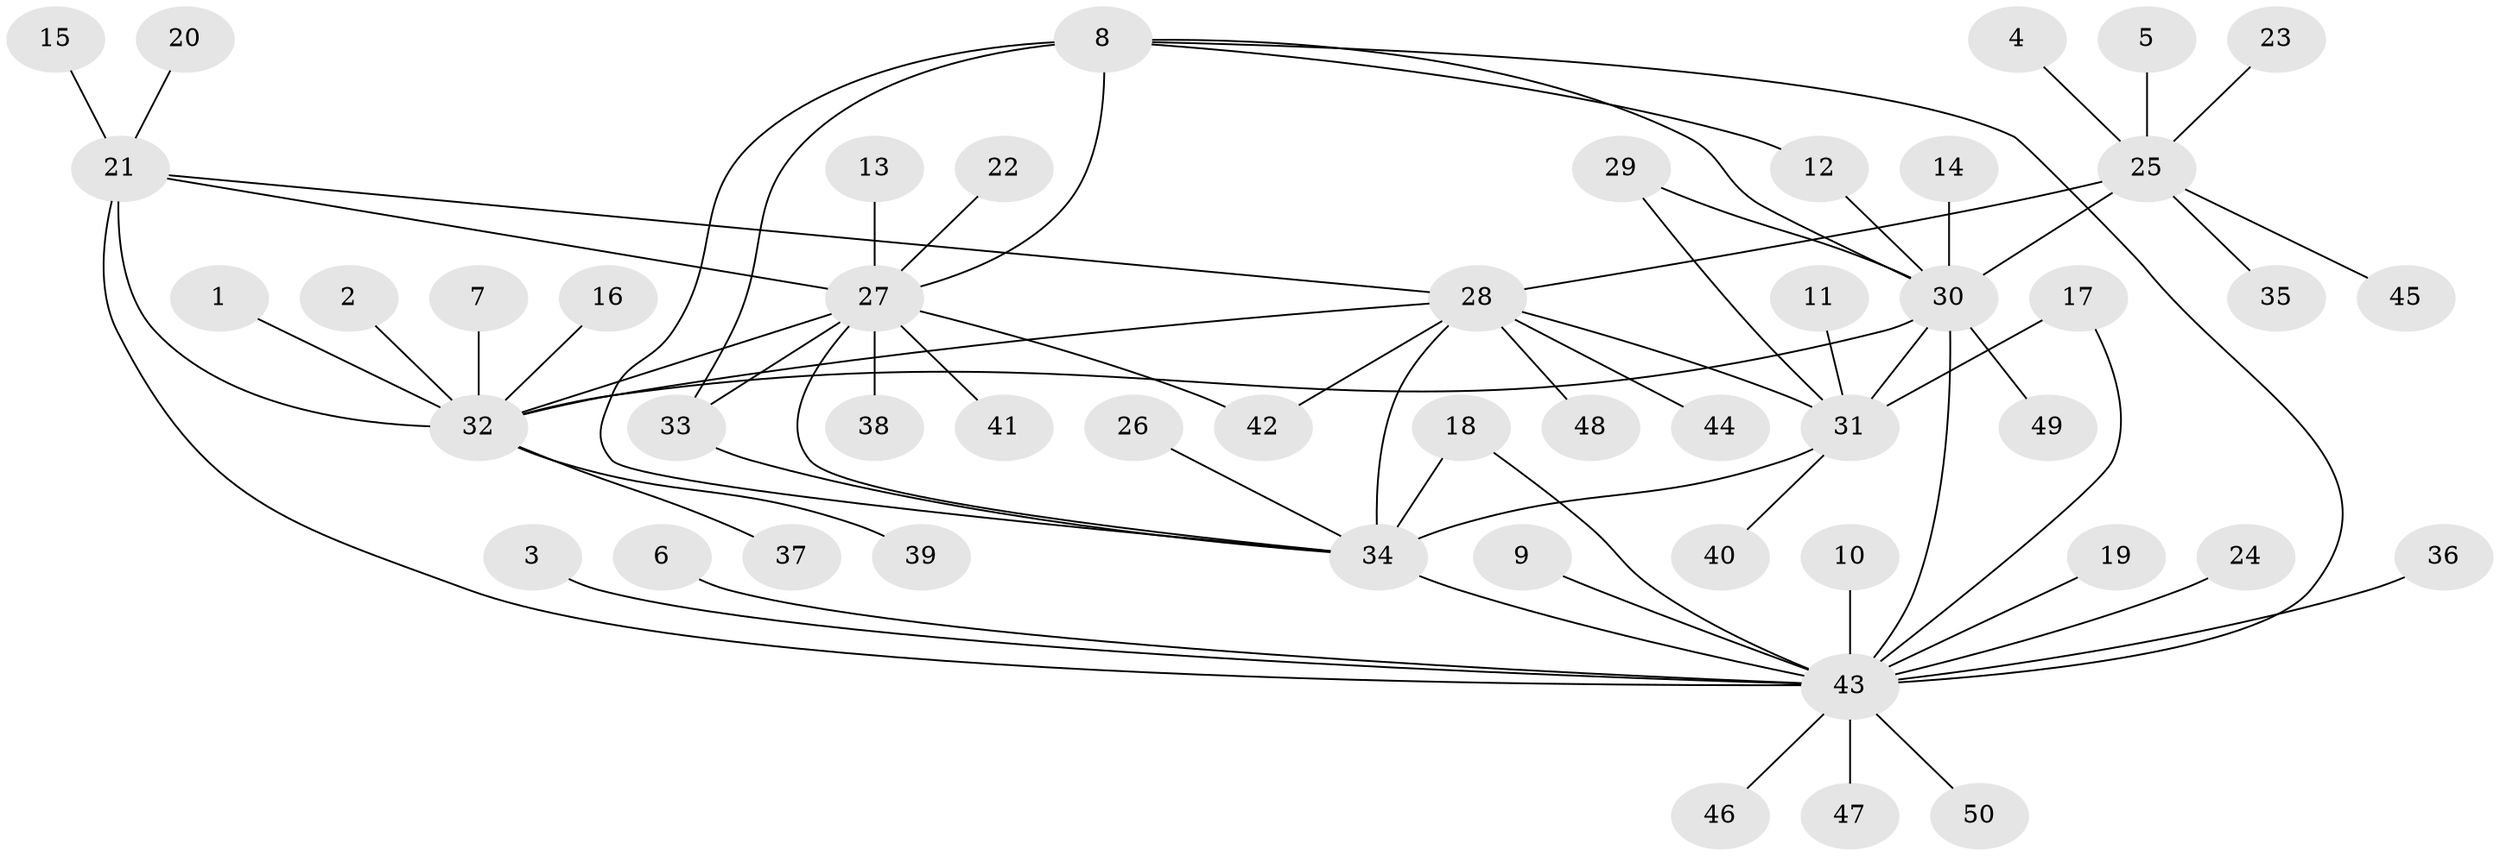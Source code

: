 // original degree distribution, {5: 0.01, 10: 0.02, 7: 0.05, 9: 0.06, 6: 0.06, 8: 0.02, 4: 0.01, 12: 0.02, 1: 0.58, 3: 0.02, 2: 0.15}
// Generated by graph-tools (version 1.1) at 2025/50/03/09/25 03:50:38]
// undirected, 50 vertices, 67 edges
graph export_dot {
graph [start="1"]
  node [color=gray90,style=filled];
  1;
  2;
  3;
  4;
  5;
  6;
  7;
  8;
  9;
  10;
  11;
  12;
  13;
  14;
  15;
  16;
  17;
  18;
  19;
  20;
  21;
  22;
  23;
  24;
  25;
  26;
  27;
  28;
  29;
  30;
  31;
  32;
  33;
  34;
  35;
  36;
  37;
  38;
  39;
  40;
  41;
  42;
  43;
  44;
  45;
  46;
  47;
  48;
  49;
  50;
  1 -- 32 [weight=1.0];
  2 -- 32 [weight=1.0];
  3 -- 43 [weight=1.0];
  4 -- 25 [weight=1.0];
  5 -- 25 [weight=1.0];
  6 -- 43 [weight=1.0];
  7 -- 32 [weight=1.0];
  8 -- 12 [weight=1.0];
  8 -- 27 [weight=2.0];
  8 -- 30 [weight=1.0];
  8 -- 33 [weight=1.0];
  8 -- 34 [weight=1.0];
  8 -- 43 [weight=1.0];
  9 -- 43 [weight=1.0];
  10 -- 43 [weight=1.0];
  11 -- 31 [weight=1.0];
  12 -- 30 [weight=1.0];
  13 -- 27 [weight=1.0];
  14 -- 30 [weight=1.0];
  15 -- 21 [weight=1.0];
  16 -- 32 [weight=1.0];
  17 -- 31 [weight=1.0];
  17 -- 43 [weight=1.0];
  18 -- 34 [weight=1.0];
  18 -- 43 [weight=1.0];
  19 -- 43 [weight=1.0];
  20 -- 21 [weight=1.0];
  21 -- 27 [weight=1.0];
  21 -- 28 [weight=1.0];
  21 -- 32 [weight=3.0];
  21 -- 43 [weight=1.0];
  22 -- 27 [weight=1.0];
  23 -- 25 [weight=1.0];
  24 -- 43 [weight=1.0];
  25 -- 28 [weight=1.0];
  25 -- 30 [weight=6.0];
  25 -- 35 [weight=1.0];
  25 -- 45 [weight=1.0];
  26 -- 34 [weight=1.0];
  27 -- 32 [weight=1.0];
  27 -- 33 [weight=2.0];
  27 -- 34 [weight=2.0];
  27 -- 38 [weight=1.0];
  27 -- 41 [weight=1.0];
  27 -- 42 [weight=1.0];
  28 -- 31 [weight=3.0];
  28 -- 32 [weight=3.0];
  28 -- 34 [weight=1.0];
  28 -- 42 [weight=1.0];
  28 -- 44 [weight=1.0];
  28 -- 48 [weight=1.0];
  29 -- 30 [weight=1.0];
  29 -- 31 [weight=1.0];
  30 -- 31 [weight=1.0];
  30 -- 32 [weight=1.0];
  30 -- 43 [weight=2.0];
  30 -- 49 [weight=1.0];
  31 -- 34 [weight=3.0];
  31 -- 40 [weight=1.0];
  32 -- 37 [weight=1.0];
  32 -- 39 [weight=1.0];
  33 -- 34 [weight=1.0];
  34 -- 43 [weight=2.0];
  36 -- 43 [weight=1.0];
  43 -- 46 [weight=1.0];
  43 -- 47 [weight=1.0];
  43 -- 50 [weight=1.0];
}
